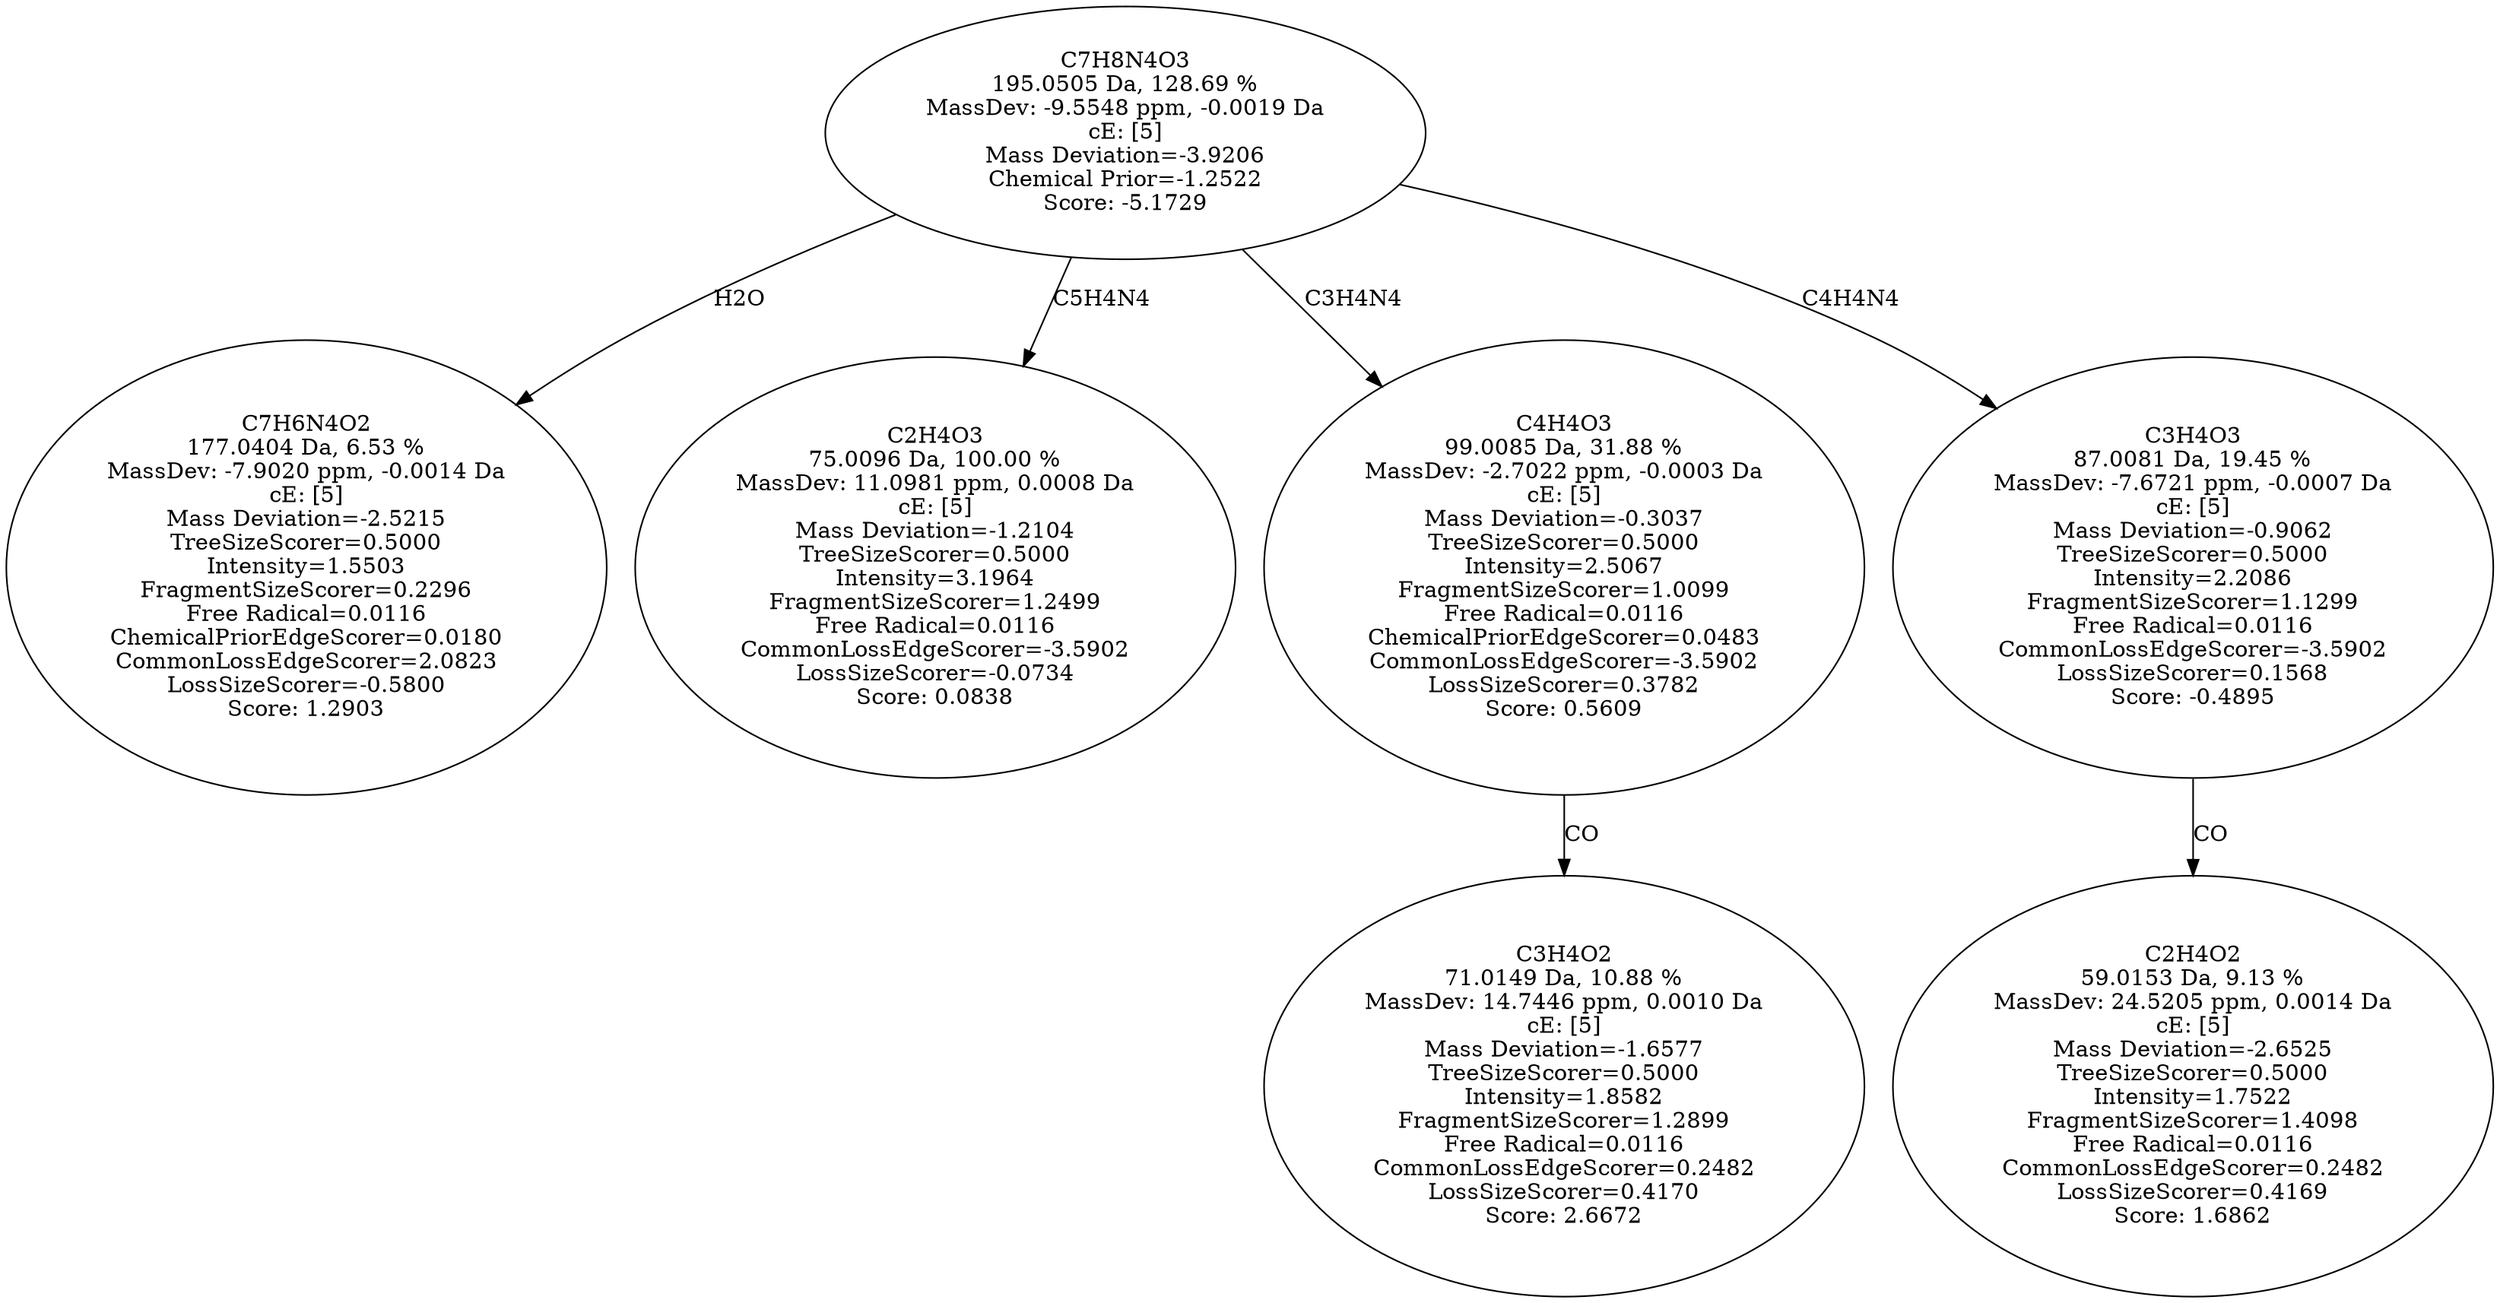 strict digraph {
v1 [label="C7H6N4O2\n177.0404 Da, 6.53 %\nMassDev: -7.9020 ppm, -0.0014 Da\ncE: [5]\nMass Deviation=-2.5215\nTreeSizeScorer=0.5000\nIntensity=1.5503\nFragmentSizeScorer=0.2296\nFree Radical=0.0116\nChemicalPriorEdgeScorer=0.0180\nCommonLossEdgeScorer=2.0823\nLossSizeScorer=-0.5800\nScore: 1.2903"];
v2 [label="C2H4O3\n75.0096 Da, 100.00 %\nMassDev: 11.0981 ppm, 0.0008 Da\ncE: [5]\nMass Deviation=-1.2104\nTreeSizeScorer=0.5000\nIntensity=3.1964\nFragmentSizeScorer=1.2499\nFree Radical=0.0116\nCommonLossEdgeScorer=-3.5902\nLossSizeScorer=-0.0734\nScore: 0.0838"];
v3 [label="C3H4O2\n71.0149 Da, 10.88 %\nMassDev: 14.7446 ppm, 0.0010 Da\ncE: [5]\nMass Deviation=-1.6577\nTreeSizeScorer=0.5000\nIntensity=1.8582\nFragmentSizeScorer=1.2899\nFree Radical=0.0116\nCommonLossEdgeScorer=0.2482\nLossSizeScorer=0.4170\nScore: 2.6672"];
v4 [label="C4H4O3\n99.0085 Da, 31.88 %\nMassDev: -2.7022 ppm, -0.0003 Da\ncE: [5]\nMass Deviation=-0.3037\nTreeSizeScorer=0.5000\nIntensity=2.5067\nFragmentSizeScorer=1.0099\nFree Radical=0.0116\nChemicalPriorEdgeScorer=0.0483\nCommonLossEdgeScorer=-3.5902\nLossSizeScorer=0.3782\nScore: 0.5609"];
v5 [label="C2H4O2\n59.0153 Da, 9.13 %\nMassDev: 24.5205 ppm, 0.0014 Da\ncE: [5]\nMass Deviation=-2.6525\nTreeSizeScorer=0.5000\nIntensity=1.7522\nFragmentSizeScorer=1.4098\nFree Radical=0.0116\nCommonLossEdgeScorer=0.2482\nLossSizeScorer=0.4169\nScore: 1.6862"];
v6 [label="C3H4O3\n87.0081 Da, 19.45 %\nMassDev: -7.6721 ppm, -0.0007 Da\ncE: [5]\nMass Deviation=-0.9062\nTreeSizeScorer=0.5000\nIntensity=2.2086\nFragmentSizeScorer=1.1299\nFree Radical=0.0116\nCommonLossEdgeScorer=-3.5902\nLossSizeScorer=0.1568\nScore: -0.4895"];
v7 [label="C7H8N4O3\n195.0505 Da, 128.69 %\nMassDev: -9.5548 ppm, -0.0019 Da\ncE: [5]\nMass Deviation=-3.9206\nChemical Prior=-1.2522\nScore: -5.1729"];
v7 -> v1 [label="H2O"];
v7 -> v2 [label="C5H4N4"];
v4 -> v3 [label="CO"];
v7 -> v4 [label="C3H4N4"];
v6 -> v5 [label="CO"];
v7 -> v6 [label="C4H4N4"];
}